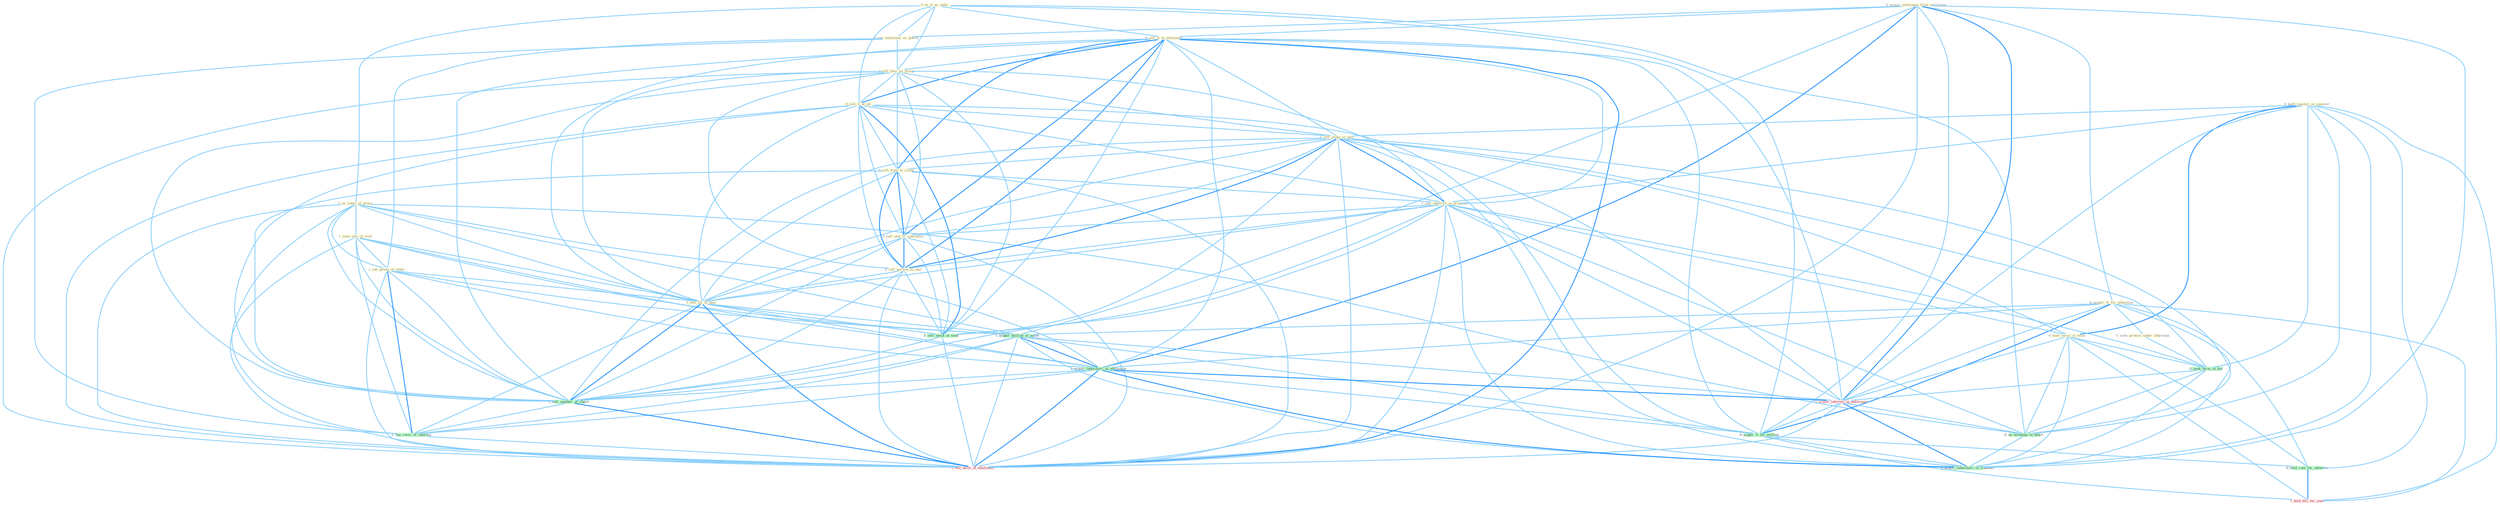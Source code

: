 Graph G{ 
    node
    [shape=polygon,style=filled,width=.5,height=.06,color="#BDFCC9",fixedsize=true,fontsize=4,
    fontcolor="#2f4f4f"];
    {node
    [color="#ffffe0", fontcolor="#8b7d6b"] "0_us_it_as_indic " "0_acquir_entitynam_from_entitynam " "0_acquir_%_for_othernum " "1_us_some_of_proce " "0_seek_protect_under_othernum " "0_see_entitynam_as_power " "0_hold_summit_in_summer " "1_seen_iota_of_evid " "0_sell_it_to_entitynam " "0_sell_busi_as_group " "0_sell_it_at_all " "1_sell_stake_in_unit " "0_sell_time_to_client " "1_sell_advertis_in_program " "0_sell_unit_to_subsidiari " "0_hold_secur_in_term " "1_see_group_of_letter " "0_sell_portion_to_unit " "1_sell_all_of_busi "}
{node [color="#fff0f5", fontcolor="#b22222"] "1_acquir_interest_in_entitynam " "1_hold_bill_for_year " "1_sell_divis_of_entitynam "}
edge [color="#B0E2FF"];

	"0_us_it_as_indic " -- "1_us_some_of_proce " [w="1", color="#87cefa" ];
	"0_us_it_as_indic " -- "0_see_entitynam_as_power " [w="1", color="#87cefa" ];
	"0_us_it_as_indic " -- "0_sell_it_to_entitynam " [w="1", color="#87cefa" ];
	"0_us_it_as_indic " -- "0_sell_busi_as_group " [w="1", color="#87cefa" ];
	"0_us_it_as_indic " -- "0_sell_it_at_all " [w="1", color="#87cefa" ];
	"0_us_it_as_indic " -- "0_us_techniqu_in_heart " [w="1", color="#87cefa" ];
	"0_us_it_as_indic " -- "0_acquir_it_for_million " [w="1", color="#87cefa" ];
	"0_acquir_entitynam_from_entitynam " -- "0_acquir_%_for_othernum " [w="1", color="#87cefa" ];
	"0_acquir_entitynam_from_entitynam " -- "0_see_entitynam_as_power " [w="1", color="#87cefa" ];
	"0_acquir_entitynam_from_entitynam " -- "0_sell_it_to_entitynam " [w="1", color="#87cefa" ];
	"0_acquir_entitynam_from_entitynam " -- "1_acquir_million_of_asset " [w="1", color="#87cefa" ];
	"0_acquir_entitynam_from_entitynam " -- "1_acquir_laboratori_of_entitynam " [w="2", color="#1e90ff" , len=0.8];
	"0_acquir_entitynam_from_entitynam " -- "1_acquir_interest_in_entitynam " [w="2", color="#1e90ff" , len=0.8];
	"0_acquir_entitynam_from_entitynam " -- "0_acquir_it_for_million " [w="1", color="#87cefa" ];
	"0_acquir_entitynam_from_entitynam " -- "0_acquir_laboratori_in_transact " [w="1", color="#87cefa" ];
	"0_acquir_entitynam_from_entitynam " -- "1_sell_divis_of_entitynam " [w="1", color="#87cefa" ];
	"0_acquir_%_for_othernum " -- "0_seek_protect_under_othernum " [w="1", color="#87cefa" ];
	"0_acquir_%_for_othernum " -- "1_acquir_million_of_asset " [w="1", color="#87cefa" ];
	"0_acquir_%_for_othernum " -- "1_acquir_laboratori_of_entitynam " [w="1", color="#87cefa" ];
	"0_acquir_%_for_othernum " -- "1_acquir_interest_in_entitynam " [w="1", color="#87cefa" ];
	"0_acquir_%_for_othernum " -- "0_acquir_it_for_million " [w="2", color="#1e90ff" , len=0.8];
	"0_acquir_%_for_othernum " -- "0_hold_rate_for_advertis " [w="1", color="#87cefa" ];
	"0_acquir_%_for_othernum " -- "0_acquir_laboratori_in_transact " [w="1", color="#87cefa" ];
	"0_acquir_%_for_othernum " -- "1_hold_bill_for_year " [w="1", color="#87cefa" ];
	"1_us_some_of_proce " -- "1_seen_iota_of_evid " [w="1", color="#87cefa" ];
	"1_us_some_of_proce " -- "1_see_group_of_letter " [w="1", color="#87cefa" ];
	"1_us_some_of_proce " -- "1_sell_all_of_busi " [w="1", color="#87cefa" ];
	"1_us_some_of_proce " -- "1_acquir_million_of_asset " [w="1", color="#87cefa" ];
	"1_us_some_of_proce " -- "1_acquir_laboratori_of_entitynam " [w="1", color="#87cefa" ];
	"1_us_some_of_proce " -- "0_us_techniqu_in_heart " [w="1", color="#87cefa" ];
	"1_us_some_of_proce " -- "1_sell_number_of_share " [w="1", color="#87cefa" ];
	"1_us_some_of_proce " -- "1_see_reviv_of_interest " [w="1", color="#87cefa" ];
	"1_us_some_of_proce " -- "1_sell_divis_of_entitynam " [w="1", color="#87cefa" ];
	"0_seek_protect_under_othernum " -- "0_seek_term_in_bid " [w="1", color="#87cefa" ];
	"0_see_entitynam_as_power " -- "0_sell_busi_as_group " [w="1", color="#87cefa" ];
	"0_see_entitynam_as_power " -- "1_see_group_of_letter " [w="1", color="#87cefa" ];
	"0_see_entitynam_as_power " -- "1_see_reviv_of_interest " [w="1", color="#87cefa" ];
	"0_hold_summit_in_summer " -- "1_sell_stake_in_unit " [w="1", color="#87cefa" ];
	"0_hold_summit_in_summer " -- "1_sell_advertis_in_program " [w="1", color="#87cefa" ];
	"0_hold_summit_in_summer " -- "0_hold_secur_in_term " [w="2", color="#1e90ff" , len=0.8];
	"0_hold_summit_in_summer " -- "0_seek_term_in_bid " [w="1", color="#87cefa" ];
	"0_hold_summit_in_summer " -- "1_acquir_interest_in_entitynam " [w="1", color="#87cefa" ];
	"0_hold_summit_in_summer " -- "0_us_techniqu_in_heart " [w="1", color="#87cefa" ];
	"0_hold_summit_in_summer " -- "0_hold_rate_for_advertis " [w="1", color="#87cefa" ];
	"0_hold_summit_in_summer " -- "0_acquir_laboratori_in_transact " [w="1", color="#87cefa" ];
	"0_hold_summit_in_summer " -- "1_hold_bill_for_year " [w="1", color="#87cefa" ];
	"1_seen_iota_of_evid " -- "1_see_group_of_letter " [w="1", color="#87cefa" ];
	"1_seen_iota_of_evid " -- "1_sell_all_of_busi " [w="1", color="#87cefa" ];
	"1_seen_iota_of_evid " -- "1_acquir_million_of_asset " [w="1", color="#87cefa" ];
	"1_seen_iota_of_evid " -- "1_acquir_laboratori_of_entitynam " [w="1", color="#87cefa" ];
	"1_seen_iota_of_evid " -- "1_sell_number_of_share " [w="1", color="#87cefa" ];
	"1_seen_iota_of_evid " -- "1_see_reviv_of_interest " [w="1", color="#87cefa" ];
	"1_seen_iota_of_evid " -- "1_sell_divis_of_entitynam " [w="1", color="#87cefa" ];
	"0_sell_it_to_entitynam " -- "0_sell_busi_as_group " [w="1", color="#87cefa" ];
	"0_sell_it_to_entitynam " -- "0_sell_it_at_all " [w="2", color="#1e90ff" , len=0.8];
	"0_sell_it_to_entitynam " -- "1_sell_stake_in_unit " [w="1", color="#87cefa" ];
	"0_sell_it_to_entitynam " -- "0_sell_time_to_client " [w="2", color="#1e90ff" , len=0.8];
	"0_sell_it_to_entitynam " -- "1_sell_advertis_in_program " [w="1", color="#87cefa" ];
	"0_sell_it_to_entitynam " -- "0_sell_unit_to_subsidiari " [w="2", color="#1e90ff" , len=0.8];
	"0_sell_it_to_entitynam " -- "0_sell_portion_to_unit " [w="2", color="#1e90ff" , len=0.8];
	"0_sell_it_to_entitynam " -- "1_sell_all_of_busi " [w="1", color="#87cefa" ];
	"0_sell_it_to_entitynam " -- "1_acquir_laboratori_of_entitynam " [w="1", color="#87cefa" ];
	"0_sell_it_to_entitynam " -- "1_acquir_interest_in_entitynam " [w="1", color="#87cefa" ];
	"0_sell_it_to_entitynam " -- "0_acquir_it_for_million " [w="1", color="#87cefa" ];
	"0_sell_it_to_entitynam " -- "0_sell_stock_at_time " [w="1", color="#87cefa" ];
	"0_sell_it_to_entitynam " -- "1_sell_number_of_share " [w="1", color="#87cefa" ];
	"0_sell_it_to_entitynam " -- "1_sell_divis_of_entitynam " [w="2", color="#1e90ff" , len=0.8];
	"0_sell_busi_as_group " -- "0_sell_it_at_all " [w="1", color="#87cefa" ];
	"0_sell_busi_as_group " -- "1_sell_stake_in_unit " [w="1", color="#87cefa" ];
	"0_sell_busi_as_group " -- "0_sell_time_to_client " [w="1", color="#87cefa" ];
	"0_sell_busi_as_group " -- "1_sell_advertis_in_program " [w="1", color="#87cefa" ];
	"0_sell_busi_as_group " -- "0_sell_unit_to_subsidiari " [w="1", color="#87cefa" ];
	"0_sell_busi_as_group " -- "0_sell_portion_to_unit " [w="1", color="#87cefa" ];
	"0_sell_busi_as_group " -- "1_sell_all_of_busi " [w="1", color="#87cefa" ];
	"0_sell_busi_as_group " -- "0_sell_stock_at_time " [w="1", color="#87cefa" ];
	"0_sell_busi_as_group " -- "1_sell_number_of_share " [w="1", color="#87cefa" ];
	"0_sell_busi_as_group " -- "1_sell_divis_of_entitynam " [w="1", color="#87cefa" ];
	"0_sell_it_at_all " -- "1_sell_stake_in_unit " [w="1", color="#87cefa" ];
	"0_sell_it_at_all " -- "0_sell_time_to_client " [w="1", color="#87cefa" ];
	"0_sell_it_at_all " -- "1_sell_advertis_in_program " [w="1", color="#87cefa" ];
	"0_sell_it_at_all " -- "0_sell_unit_to_subsidiari " [w="1", color="#87cefa" ];
	"0_sell_it_at_all " -- "0_sell_portion_to_unit " [w="1", color="#87cefa" ];
	"0_sell_it_at_all " -- "1_sell_all_of_busi " [w="1", color="#87cefa" ];
	"0_sell_it_at_all " -- "0_acquir_it_for_million " [w="1", color="#87cefa" ];
	"0_sell_it_at_all " -- "0_sell_stock_at_time " [w="2", color="#1e90ff" , len=0.8];
	"0_sell_it_at_all " -- "1_sell_number_of_share " [w="1", color="#87cefa" ];
	"0_sell_it_at_all " -- "1_sell_divis_of_entitynam " [w="1", color="#87cefa" ];
	"1_sell_stake_in_unit " -- "0_sell_time_to_client " [w="1", color="#87cefa" ];
	"1_sell_stake_in_unit " -- "1_sell_advertis_in_program " [w="2", color="#1e90ff" , len=0.8];
	"1_sell_stake_in_unit " -- "0_sell_unit_to_subsidiari " [w="1", color="#87cefa" ];
	"1_sell_stake_in_unit " -- "0_hold_secur_in_term " [w="1", color="#87cefa" ];
	"1_sell_stake_in_unit " -- "0_sell_portion_to_unit " [w="2", color="#1e90ff" , len=0.8];
	"1_sell_stake_in_unit " -- "1_sell_all_of_busi " [w="1", color="#87cefa" ];
	"1_sell_stake_in_unit " -- "0_seek_term_in_bid " [w="1", color="#87cefa" ];
	"1_sell_stake_in_unit " -- "1_acquir_interest_in_entitynam " [w="1", color="#87cefa" ];
	"1_sell_stake_in_unit " -- "0_us_techniqu_in_heart " [w="1", color="#87cefa" ];
	"1_sell_stake_in_unit " -- "0_acquir_laboratori_in_transact " [w="1", color="#87cefa" ];
	"1_sell_stake_in_unit " -- "0_sell_stock_at_time " [w="1", color="#87cefa" ];
	"1_sell_stake_in_unit " -- "1_sell_number_of_share " [w="1", color="#87cefa" ];
	"1_sell_stake_in_unit " -- "1_sell_divis_of_entitynam " [w="1", color="#87cefa" ];
	"0_sell_time_to_client " -- "1_sell_advertis_in_program " [w="1", color="#87cefa" ];
	"0_sell_time_to_client " -- "0_sell_unit_to_subsidiari " [w="2", color="#1e90ff" , len=0.8];
	"0_sell_time_to_client " -- "0_sell_portion_to_unit " [w="2", color="#1e90ff" , len=0.8];
	"0_sell_time_to_client " -- "1_sell_all_of_busi " [w="1", color="#87cefa" ];
	"0_sell_time_to_client " -- "0_sell_stock_at_time " [w="1", color="#87cefa" ];
	"0_sell_time_to_client " -- "1_sell_number_of_share " [w="1", color="#87cefa" ];
	"0_sell_time_to_client " -- "1_sell_divis_of_entitynam " [w="1", color="#87cefa" ];
	"1_sell_advertis_in_program " -- "0_sell_unit_to_subsidiari " [w="1", color="#87cefa" ];
	"1_sell_advertis_in_program " -- "0_hold_secur_in_term " [w="1", color="#87cefa" ];
	"1_sell_advertis_in_program " -- "0_sell_portion_to_unit " [w="1", color="#87cefa" ];
	"1_sell_advertis_in_program " -- "1_sell_all_of_busi " [w="1", color="#87cefa" ];
	"1_sell_advertis_in_program " -- "0_seek_term_in_bid " [w="1", color="#87cefa" ];
	"1_sell_advertis_in_program " -- "1_acquir_interest_in_entitynam " [w="1", color="#87cefa" ];
	"1_sell_advertis_in_program " -- "0_us_techniqu_in_heart " [w="1", color="#87cefa" ];
	"1_sell_advertis_in_program " -- "0_acquir_laboratori_in_transact " [w="1", color="#87cefa" ];
	"1_sell_advertis_in_program " -- "0_sell_stock_at_time " [w="1", color="#87cefa" ];
	"1_sell_advertis_in_program " -- "1_sell_number_of_share " [w="1", color="#87cefa" ];
	"1_sell_advertis_in_program " -- "1_sell_divis_of_entitynam " [w="1", color="#87cefa" ];
	"0_sell_unit_to_subsidiari " -- "0_sell_portion_to_unit " [w="2", color="#1e90ff" , len=0.8];
	"0_sell_unit_to_subsidiari " -- "1_sell_all_of_busi " [w="1", color="#87cefa" ];
	"0_sell_unit_to_subsidiari " -- "0_sell_stock_at_time " [w="1", color="#87cefa" ];
	"0_sell_unit_to_subsidiari " -- "1_sell_number_of_share " [w="1", color="#87cefa" ];
	"0_sell_unit_to_subsidiari " -- "1_sell_divis_of_entitynam " [w="1", color="#87cefa" ];
	"0_hold_secur_in_term " -- "0_seek_term_in_bid " [w="1", color="#87cefa" ];
	"0_hold_secur_in_term " -- "1_acquir_interest_in_entitynam " [w="1", color="#87cefa" ];
	"0_hold_secur_in_term " -- "0_us_techniqu_in_heart " [w="1", color="#87cefa" ];
	"0_hold_secur_in_term " -- "0_hold_rate_for_advertis " [w="1", color="#87cefa" ];
	"0_hold_secur_in_term " -- "0_acquir_laboratori_in_transact " [w="1", color="#87cefa" ];
	"0_hold_secur_in_term " -- "1_hold_bill_for_year " [w="1", color="#87cefa" ];
	"1_see_group_of_letter " -- "1_sell_all_of_busi " [w="1", color="#87cefa" ];
	"1_see_group_of_letter " -- "1_acquir_million_of_asset " [w="1", color="#87cefa" ];
	"1_see_group_of_letter " -- "1_acquir_laboratori_of_entitynam " [w="1", color="#87cefa" ];
	"1_see_group_of_letter " -- "1_sell_number_of_share " [w="1", color="#87cefa" ];
	"1_see_group_of_letter " -- "1_see_reviv_of_interest " [w="2", color="#1e90ff" , len=0.8];
	"1_see_group_of_letter " -- "1_sell_divis_of_entitynam " [w="1", color="#87cefa" ];
	"0_sell_portion_to_unit " -- "1_sell_all_of_busi " [w="1", color="#87cefa" ];
	"0_sell_portion_to_unit " -- "0_sell_stock_at_time " [w="1", color="#87cefa" ];
	"0_sell_portion_to_unit " -- "1_sell_number_of_share " [w="1", color="#87cefa" ];
	"0_sell_portion_to_unit " -- "1_sell_divis_of_entitynam " [w="1", color="#87cefa" ];
	"1_sell_all_of_busi " -- "1_acquir_million_of_asset " [w="1", color="#87cefa" ];
	"1_sell_all_of_busi " -- "1_acquir_laboratori_of_entitynam " [w="1", color="#87cefa" ];
	"1_sell_all_of_busi " -- "0_sell_stock_at_time " [w="1", color="#87cefa" ];
	"1_sell_all_of_busi " -- "1_sell_number_of_share " [w="2", color="#1e90ff" , len=0.8];
	"1_sell_all_of_busi " -- "1_see_reviv_of_interest " [w="1", color="#87cefa" ];
	"1_sell_all_of_busi " -- "1_sell_divis_of_entitynam " [w="2", color="#1e90ff" , len=0.8];
	"1_acquir_million_of_asset " -- "1_acquir_laboratori_of_entitynam " [w="2", color="#1e90ff" , len=0.8];
	"1_acquir_million_of_asset " -- "1_acquir_interest_in_entitynam " [w="1", color="#87cefa" ];
	"1_acquir_million_of_asset " -- "0_acquir_it_for_million " [w="1", color="#87cefa" ];
	"1_acquir_million_of_asset " -- "0_acquir_laboratori_in_transact " [w="1", color="#87cefa" ];
	"1_acquir_million_of_asset " -- "1_sell_number_of_share " [w="1", color="#87cefa" ];
	"1_acquir_million_of_asset " -- "1_see_reviv_of_interest " [w="1", color="#87cefa" ];
	"1_acquir_million_of_asset " -- "1_sell_divis_of_entitynam " [w="1", color="#87cefa" ];
	"1_acquir_laboratori_of_entitynam " -- "1_acquir_interest_in_entitynam " [w="2", color="#1e90ff" , len=0.8];
	"1_acquir_laboratori_of_entitynam " -- "0_acquir_it_for_million " [w="1", color="#87cefa" ];
	"1_acquir_laboratori_of_entitynam " -- "0_acquir_laboratori_in_transact " [w="2", color="#1e90ff" , len=0.8];
	"1_acquir_laboratori_of_entitynam " -- "1_sell_number_of_share " [w="1", color="#87cefa" ];
	"1_acquir_laboratori_of_entitynam " -- "1_see_reviv_of_interest " [w="1", color="#87cefa" ];
	"1_acquir_laboratori_of_entitynam " -- "1_sell_divis_of_entitynam " [w="2", color="#1e90ff" , len=0.8];
	"0_seek_term_in_bid " -- "1_acquir_interest_in_entitynam " [w="1", color="#87cefa" ];
	"0_seek_term_in_bid " -- "0_us_techniqu_in_heart " [w="1", color="#87cefa" ];
	"0_seek_term_in_bid " -- "0_acquir_laboratori_in_transact " [w="1", color="#87cefa" ];
	"1_acquir_interest_in_entitynam " -- "0_us_techniqu_in_heart " [w="1", color="#87cefa" ];
	"1_acquir_interest_in_entitynam " -- "0_acquir_it_for_million " [w="1", color="#87cefa" ];
	"1_acquir_interest_in_entitynam " -- "0_acquir_laboratori_in_transact " [w="2", color="#1e90ff" , len=0.8];
	"1_acquir_interest_in_entitynam " -- "1_sell_divis_of_entitynam " [w="1", color="#87cefa" ];
	"0_us_techniqu_in_heart " -- "0_acquir_laboratori_in_transact " [w="1", color="#87cefa" ];
	"0_acquir_it_for_million " -- "0_hold_rate_for_advertis " [w="1", color="#87cefa" ];
	"0_acquir_it_for_million " -- "0_acquir_laboratori_in_transact " [w="1", color="#87cefa" ];
	"0_acquir_it_for_million " -- "1_hold_bill_for_year " [w="1", color="#87cefa" ];
	"0_hold_rate_for_advertis " -- "1_hold_bill_for_year " [w="2", color="#1e90ff" , len=0.8];
	"0_sell_stock_at_time " -- "1_sell_number_of_share " [w="1", color="#87cefa" ];
	"0_sell_stock_at_time " -- "1_sell_divis_of_entitynam " [w="1", color="#87cefa" ];
	"1_sell_number_of_share " -- "1_see_reviv_of_interest " [w="1", color="#87cefa" ];
	"1_sell_number_of_share " -- "1_sell_divis_of_entitynam " [w="2", color="#1e90ff" , len=0.8];
	"1_see_reviv_of_interest " -- "1_sell_divis_of_entitynam " [w="1", color="#87cefa" ];
}
